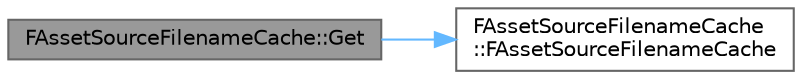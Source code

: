 digraph "FAssetSourceFilenameCache::Get"
{
 // INTERACTIVE_SVG=YES
 // LATEX_PDF_SIZE
  bgcolor="transparent";
  edge [fontname=Helvetica,fontsize=10,labelfontname=Helvetica,labelfontsize=10];
  node [fontname=Helvetica,fontsize=10,shape=box,height=0.2,width=0.4];
  rankdir="LR";
  Node1 [id="Node000001",label="FAssetSourceFilenameCache::Get",height=0.2,width=0.4,color="gray40", fillcolor="grey60", style="filled", fontcolor="black",tooltip="Singleton access."];
  Node1 -> Node2 [id="edge1_Node000001_Node000002",color="steelblue1",style="solid",tooltip=" "];
  Node2 [id="Node000002",label="FAssetSourceFilenameCache\l::FAssetSourceFilenameCache",height=0.2,width=0.4,color="grey40", fillcolor="white", style="filled",URL="$d2/d15/classFAssetSourceFilenameCache.html#a0d123a3a945511e2cec6cf107cf70aea",tooltip=" "];
}

